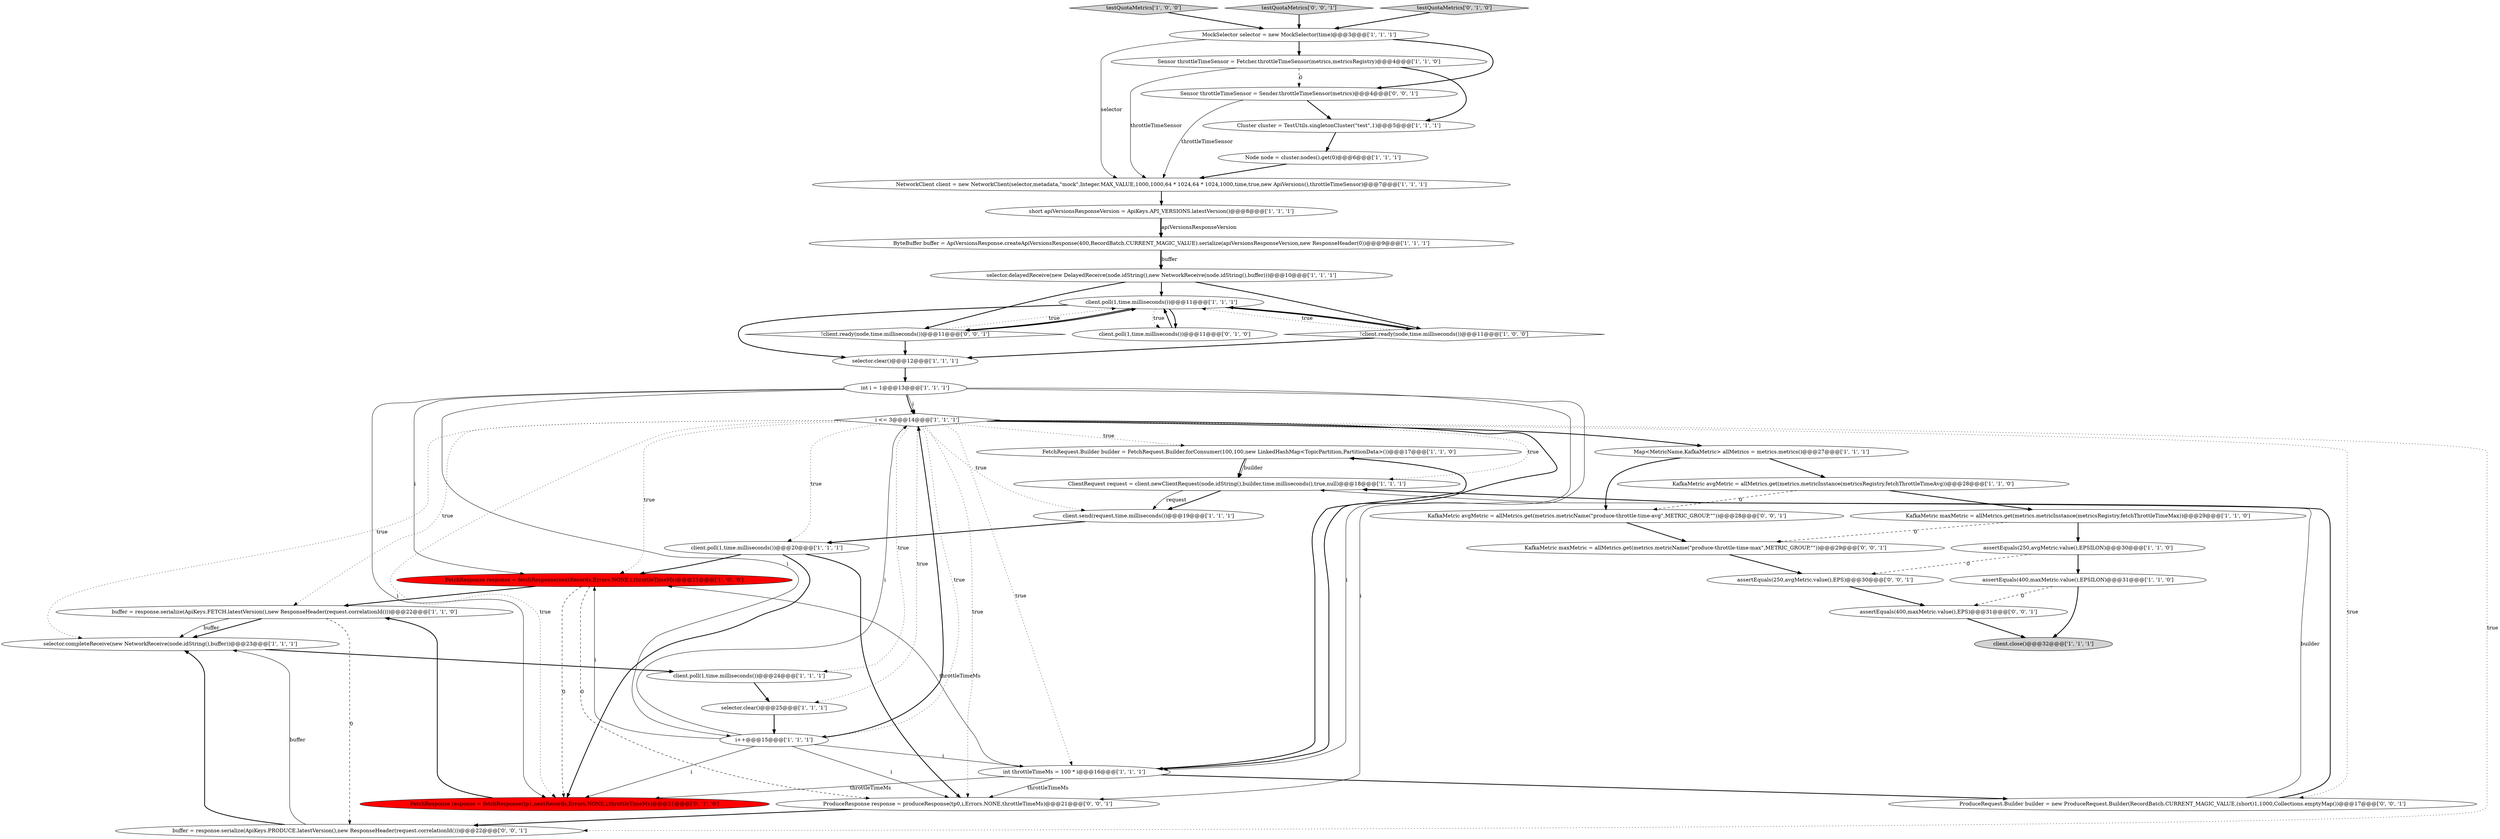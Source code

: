 digraph {
8 [style = filled, label = "Cluster cluster = TestUtils.singletonCluster(\"test\",1)@@@5@@@['1', '1', '1']", fillcolor = white, shape = ellipse image = "AAA0AAABBB1BBB"];
19 [style = filled, label = "i <= 3@@@14@@@['1', '1', '1']", fillcolor = white, shape = diamond image = "AAA0AAABBB1BBB"];
23 [style = filled, label = "NetworkClient client = new NetworkClient(selector,metadata,\"mock\",Integer.MAX_VALUE,1000,1000,64 * 1024,64 * 1024,1000,time,true,new ApiVersions(),throttleTimeSensor)@@@7@@@['1', '1', '1']", fillcolor = white, shape = ellipse image = "AAA0AAABBB1BBB"];
32 [style = filled, label = "client.poll(1,time.milliseconds())@@@11@@@['0', '1', '0']", fillcolor = white, shape = ellipse image = "AAA0AAABBB2BBB"];
5 [style = filled, label = "FetchRequest.Builder builder = FetchRequest.Builder.forConsumer(100,100,new LinkedHashMap<TopicPartition,PartitionData>())@@@17@@@['1', '1', '0']", fillcolor = white, shape = ellipse image = "AAA0AAABBB1BBB"];
9 [style = filled, label = "short apiVersionsResponseVersion = ApiKeys.API_VERSIONS.latestVersion()@@@8@@@['1', '1', '1']", fillcolor = white, shape = ellipse image = "AAA0AAABBB1BBB"];
13 [style = filled, label = "client.poll(1,time.milliseconds())@@@11@@@['1', '1', '1']", fillcolor = white, shape = ellipse image = "AAA0AAABBB1BBB"];
20 [style = filled, label = "assertEquals(250,avgMetric.value(),EPSILON)@@@30@@@['1', '1', '0']", fillcolor = white, shape = ellipse image = "AAA0AAABBB1BBB"];
28 [style = filled, label = "selector.completeReceive(new NetworkReceive(node.idString(),buffer))@@@23@@@['1', '1', '1']", fillcolor = white, shape = ellipse image = "AAA0AAABBB1BBB"];
39 [style = filled, label = "ProduceRequest.Builder builder = new ProduceRequest.Builder(RecordBatch.CURRENT_MAGIC_VALUE,(short)1,1000,Collections.emptyMap())@@@17@@@['0', '0', '1']", fillcolor = white, shape = ellipse image = "AAA0AAABBB3BBB"];
6 [style = filled, label = "MockSelector selector = new MockSelector(time)@@@3@@@['1', '1', '1']", fillcolor = white, shape = ellipse image = "AAA0AAABBB1BBB"];
38 [style = filled, label = "!client.ready(node,time.milliseconds())@@@11@@@['0', '0', '1']", fillcolor = white, shape = diamond image = "AAA0AAABBB3BBB"];
36 [style = filled, label = "KafkaMetric avgMetric = allMetrics.get(metrics.metricName(\"produce-throttle-time-avg\",METRIC_GROUP,\"\"))@@@28@@@['0', '0', '1']", fillcolor = white, shape = ellipse image = "AAA0AAABBB3BBB"];
3 [style = filled, label = "KafkaMetric avgMetric = allMetrics.get(metrics.metricInstance(metricsRegistry.fetchThrottleTimeAvg))@@@28@@@['1', '1', '0']", fillcolor = white, shape = ellipse image = "AAA0AAABBB1BBB"];
26 [style = filled, label = "assertEquals(400,maxMetric.value(),EPSILON)@@@31@@@['1', '1', '0']", fillcolor = white, shape = ellipse image = "AAA0AAABBB1BBB"];
43 [style = filled, label = "KafkaMetric maxMetric = allMetrics.get(metrics.metricName(\"produce-throttle-time-max\",METRIC_GROUP,\"\"))@@@29@@@['0', '0', '1']", fillcolor = white, shape = ellipse image = "AAA0AAABBB3BBB"];
11 [style = filled, label = "ClientRequest request = client.newClientRequest(node.idString(),builder,time.milliseconds(),true,null)@@@18@@@['1', '1', '1']", fillcolor = white, shape = ellipse image = "AAA0AAABBB1BBB"];
16 [style = filled, label = "selector.clear()@@@12@@@['1', '1', '1']", fillcolor = white, shape = ellipse image = "AAA0AAABBB1BBB"];
35 [style = filled, label = "Sensor throttleTimeSensor = Sender.throttleTimeSensor(metrics)@@@4@@@['0', '0', '1']", fillcolor = white, shape = ellipse image = "AAA0AAABBB3BBB"];
4 [style = filled, label = "int throttleTimeMs = 100 * i@@@16@@@['1', '1', '1']", fillcolor = white, shape = ellipse image = "AAA0AAABBB1BBB"];
22 [style = filled, label = "client.poll(1,time.milliseconds())@@@24@@@['1', '1', '1']", fillcolor = white, shape = ellipse image = "AAA0AAABBB1BBB"];
10 [style = filled, label = "!client.ready(node,time.milliseconds())@@@11@@@['1', '0', '0']", fillcolor = white, shape = diamond image = "AAA0AAABBB1BBB"];
27 [style = filled, label = "Map<MetricName,KafkaMetric> allMetrics = metrics.metrics()@@@27@@@['1', '1', '1']", fillcolor = white, shape = ellipse image = "AAA0AAABBB1BBB"];
15 [style = filled, label = "selector.clear()@@@25@@@['1', '1', '1']", fillcolor = white, shape = ellipse image = "AAA0AAABBB1BBB"];
25 [style = filled, label = "Node node = cluster.nodes().get(0)@@@6@@@['1', '1', '1']", fillcolor = white, shape = ellipse image = "AAA0AAABBB1BBB"];
29 [style = filled, label = "client.poll(1,time.milliseconds())@@@20@@@['1', '1', '1']", fillcolor = white, shape = ellipse image = "AAA0AAABBB1BBB"];
18 [style = filled, label = "testQuotaMetrics['1', '0', '0']", fillcolor = lightgray, shape = diamond image = "AAA0AAABBB1BBB"];
17 [style = filled, label = "FetchResponse response = fetchResponse(nextRecords,Errors.NONE,i,throttleTimeMs)@@@21@@@['1', '0', '0']", fillcolor = red, shape = ellipse image = "AAA1AAABBB1BBB"];
41 [style = filled, label = "buffer = response.serialize(ApiKeys.PRODUCE.latestVersion(),new ResponseHeader(request.correlationId()))@@@22@@@['0', '0', '1']", fillcolor = white, shape = ellipse image = "AAA0AAABBB3BBB"];
2 [style = filled, label = "i++@@@15@@@['1', '1', '1']", fillcolor = white, shape = ellipse image = "AAA0AAABBB1BBB"];
14 [style = filled, label = "buffer = response.serialize(ApiKeys.FETCH.latestVersion(),new ResponseHeader(request.correlationId()))@@@22@@@['1', '1', '0']", fillcolor = white, shape = ellipse image = "AAA0AAABBB1BBB"];
1 [style = filled, label = "ByteBuffer buffer = ApiVersionsResponse.createApiVersionsResponse(400,RecordBatch.CURRENT_MAGIC_VALUE).serialize(apiVersionsResponseVersion,new ResponseHeader(0))@@@9@@@['1', '1', '1']", fillcolor = white, shape = ellipse image = "AAA0AAABBB1BBB"];
24 [style = filled, label = "client.send(request,time.milliseconds())@@@19@@@['1', '1', '1']", fillcolor = white, shape = ellipse image = "AAA0AAABBB1BBB"];
37 [style = filled, label = "assertEquals(400,maxMetric.value(),EPS)@@@31@@@['0', '0', '1']", fillcolor = white, shape = ellipse image = "AAA0AAABBB3BBB"];
40 [style = filled, label = "assertEquals(250,avgMetric.value(),EPS)@@@30@@@['0', '0', '1']", fillcolor = white, shape = ellipse image = "AAA0AAABBB3BBB"];
34 [style = filled, label = "ProduceResponse response = produceResponse(tp0,i,Errors.NONE,throttleTimeMs)@@@21@@@['0', '0', '1']", fillcolor = white, shape = ellipse image = "AAA0AAABBB3BBB"];
42 [style = filled, label = "testQuotaMetrics['0', '0', '1']", fillcolor = lightgray, shape = diamond image = "AAA0AAABBB3BBB"];
31 [style = filled, label = "testQuotaMetrics['0', '1', '0']", fillcolor = lightgray, shape = diamond image = "AAA0AAABBB2BBB"];
33 [style = filled, label = "FetchResponse response = fetchResponse(tp1,nextRecords,Errors.NONE,i,throttleTimeMs)@@@21@@@['0', '1', '0']", fillcolor = red, shape = ellipse image = "AAA1AAABBB2BBB"];
12 [style = filled, label = "KafkaMetric maxMetric = allMetrics.get(metrics.metricInstance(metricsRegistry.fetchThrottleTimeMax))@@@29@@@['1', '1', '0']", fillcolor = white, shape = ellipse image = "AAA0AAABBB1BBB"];
30 [style = filled, label = "client.close()@@@32@@@['1', '1', '1']", fillcolor = lightgray, shape = ellipse image = "AAA0AAABBB1BBB"];
0 [style = filled, label = "Sensor throttleTimeSensor = Fetcher.throttleTimeSensor(metrics,metricsRegistry)@@@4@@@['1', '1', '0']", fillcolor = white, shape = ellipse image = "AAA0AAABBB1BBB"];
21 [style = filled, label = "selector.delayedReceive(new DelayedReceive(node.idString(),new NetworkReceive(node.idString(),buffer)))@@@10@@@['1', '1', '1']", fillcolor = white, shape = ellipse image = "AAA0AAABBB1BBB"];
7 [style = filled, label = "int i = 1@@@13@@@['1', '1', '1']", fillcolor = white, shape = ellipse image = "AAA0AAABBB1BBB"];
21->10 [style = bold, label=""];
22->15 [style = bold, label=""];
6->35 [style = bold, label=""];
20->40 [style = dashed, label="0"];
20->26 [style = bold, label=""];
0->23 [style = solid, label="throttleTimeSensor"];
41->28 [style = solid, label="buffer"];
16->7 [style = bold, label=""];
14->28 [style = bold, label=""];
29->34 [style = bold, label=""];
7->4 [style = solid, label="i"];
21->38 [style = bold, label=""];
41->28 [style = bold, label=""];
12->43 [style = dashed, label="0"];
43->40 [style = bold, label=""];
7->17 [style = solid, label="i"];
4->33 [style = solid, label="throttleTimeMs"];
31->6 [style = bold, label=""];
17->14 [style = bold, label=""];
1->21 [style = bold, label=""];
19->11 [style = dotted, label="true"];
0->8 [style = bold, label=""];
35->8 [style = bold, label=""];
5->11 [style = solid, label="builder"];
35->23 [style = solid, label="throttleTimeSensor"];
40->37 [style = bold, label=""];
21->13 [style = bold, label=""];
14->28 [style = solid, label="buffer"];
13->32 [style = bold, label=""];
2->19 [style = solid, label="i"];
19->17 [style = dotted, label="true"];
3->36 [style = dashed, label="0"];
6->23 [style = solid, label="selector"];
38->13 [style = dotted, label="true"];
7->33 [style = solid, label="i"];
2->34 [style = solid, label="i"];
19->33 [style = dotted, label="true"];
13->16 [style = bold, label=""];
7->19 [style = solid, label="i"];
13->32 [style = dotted, label="true"];
19->29 [style = dotted, label="true"];
19->4 [style = dotted, label="true"];
2->4 [style = solid, label="i"];
19->22 [style = dotted, label="true"];
19->41 [style = dotted, label="true"];
5->11 [style = bold, label=""];
0->35 [style = dashed, label="0"];
2->17 [style = solid, label="i"];
9->1 [style = bold, label=""];
1->21 [style = solid, label="buffer"];
36->43 [style = bold, label=""];
13->10 [style = bold, label=""];
19->34 [style = dotted, label="true"];
29->17 [style = bold, label=""];
4->17 [style = solid, label="throttleTimeMs"];
7->2 [style = solid, label="i"];
37->30 [style = bold, label=""];
4->39 [style = bold, label=""];
38->16 [style = bold, label=""];
12->20 [style = bold, label=""];
17->33 [style = dashed, label="0"];
7->34 [style = solid, label="i"];
3->12 [style = bold, label=""];
19->24 [style = dotted, label="true"];
19->15 [style = dotted, label="true"];
11->24 [style = bold, label=""];
2->33 [style = solid, label="i"];
19->28 [style = dotted, label="true"];
10->16 [style = bold, label=""];
10->13 [style = bold, label=""];
10->13 [style = dotted, label="true"];
18->6 [style = bold, label=""];
26->37 [style = dashed, label="0"];
19->5 [style = dotted, label="true"];
19->39 [style = dotted, label="true"];
7->19 [style = bold, label=""];
4->5 [style = bold, label=""];
28->22 [style = bold, label=""];
14->41 [style = dashed, label="0"];
19->14 [style = dotted, label="true"];
33->14 [style = bold, label=""];
15->2 [style = bold, label=""];
2->19 [style = bold, label=""];
27->36 [style = bold, label=""];
17->34 [style = dashed, label="0"];
25->23 [style = bold, label=""];
19->2 [style = dotted, label="true"];
11->24 [style = solid, label="request"];
27->3 [style = bold, label=""];
6->0 [style = bold, label=""];
24->29 [style = bold, label=""];
34->41 [style = bold, label=""];
9->1 [style = solid, label="apiVersionsResponseVersion"];
39->11 [style = bold, label=""];
4->34 [style = solid, label="throttleTimeMs"];
26->30 [style = bold, label=""];
29->33 [style = bold, label=""];
42->6 [style = bold, label=""];
19->27 [style = bold, label=""];
13->38 [style = bold, label=""];
19->4 [style = bold, label=""];
32->13 [style = bold, label=""];
38->13 [style = bold, label=""];
23->9 [style = bold, label=""];
8->25 [style = bold, label=""];
39->11 [style = solid, label="builder"];
}
